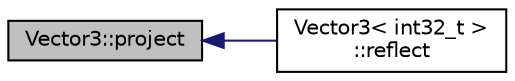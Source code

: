 digraph "Vector3::project"
{
 // INTERACTIVE_SVG=YES
  edge [fontname="Helvetica",fontsize="10",labelfontname="Helvetica",labelfontsize="10"];
  node [fontname="Helvetica",fontsize="10",shape=record];
  rankdir="LR";
  Node1 [label="Vector3::project",height=0.2,width=0.4,color="black", fillcolor="grey75", style="filled" fontcolor="black"];
  Node1 -> Node2 [dir="back",color="midnightblue",fontsize="10",style="solid",fontname="Helvetica"];
  Node2 [label="Vector3\< int32_t \>\l::reflect",height=0.2,width=0.4,color="black", fillcolor="white", style="filled",URL="$classVector3.html#a3a0d28e75255b664b54c82a7463eb698"];
}
